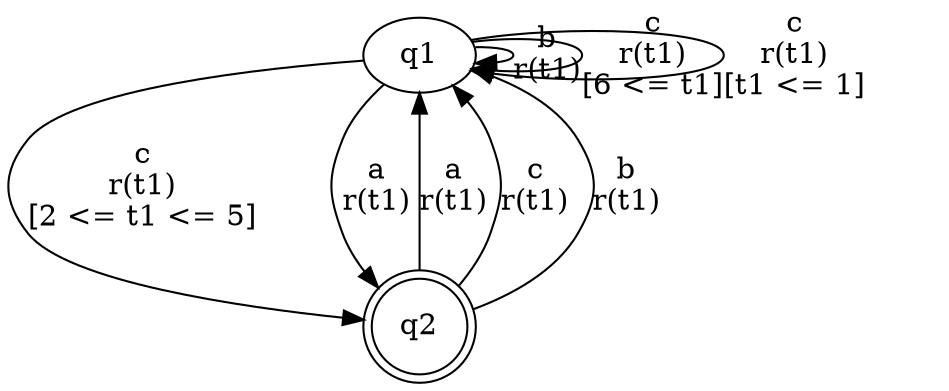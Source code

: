 digraph "tests_1/test43/solution501/solution" {
	q1[label=q1]
	q2[label=q2 shape=doublecircle]
	q1 -> q2[label="c\nr(t1)\n[2 <= t1 <= 5]"]
	q2 -> q1[label="a\nr(t1)\n"]
	q2 -> q1[label="c\nr(t1)\n"]
	q2 -> q1[label="b\nr(t1)\n"]
	q1 -> q2[label="a\nr(t1)\n"]
	q1 -> q1[label="b\nr(t1)\n"]
	q1 -> q1[label="c\nr(t1)\n[6 <= t1]"]
	q1 -> q1[label="c\nr(t1)\n[t1 <= 1]"]
}
